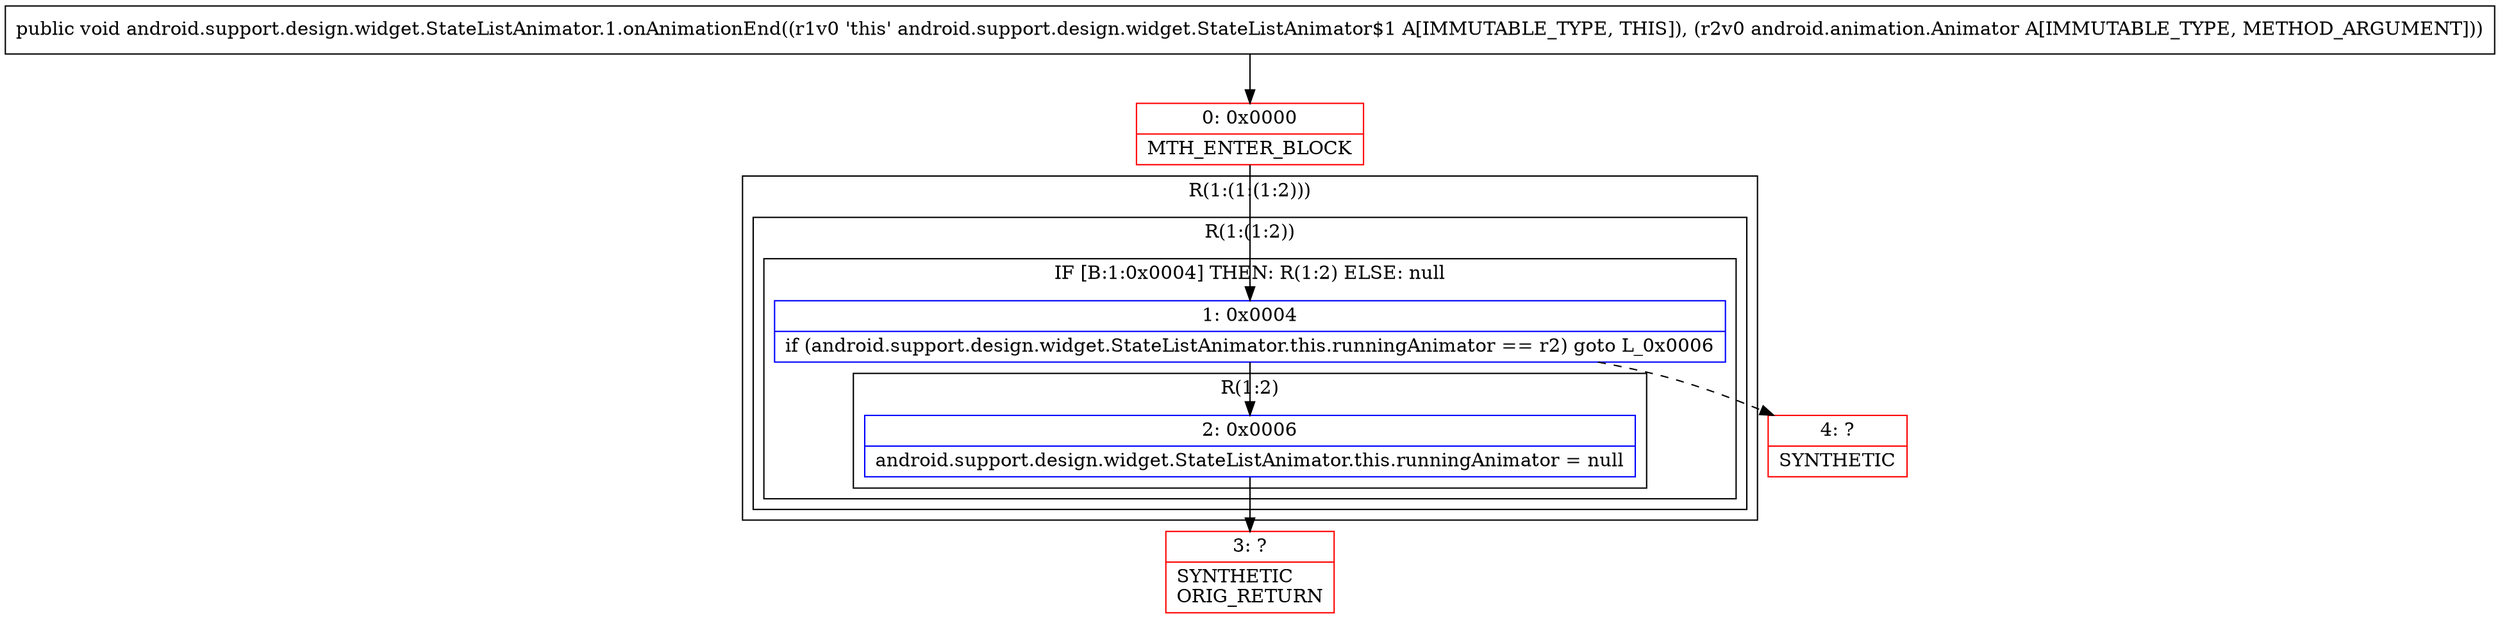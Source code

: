 digraph "CFG forandroid.support.design.widget.StateListAnimator.1.onAnimationEnd(Landroid\/animation\/Animator;)V" {
subgraph cluster_Region_100643075 {
label = "R(1:(1:(1:2)))";
node [shape=record,color=blue];
subgraph cluster_Region_2049289601 {
label = "R(1:(1:2))";
node [shape=record,color=blue];
subgraph cluster_IfRegion_1540619823 {
label = "IF [B:1:0x0004] THEN: R(1:2) ELSE: null";
node [shape=record,color=blue];
Node_1 [shape=record,label="{1\:\ 0x0004|if (android.support.design.widget.StateListAnimator.this.runningAnimator == r2) goto L_0x0006\l}"];
subgraph cluster_Region_1088032990 {
label = "R(1:2)";
node [shape=record,color=blue];
Node_2 [shape=record,label="{2\:\ 0x0006|android.support.design.widget.StateListAnimator.this.runningAnimator = null\l}"];
}
}
}
}
Node_0 [shape=record,color=red,label="{0\:\ 0x0000|MTH_ENTER_BLOCK\l}"];
Node_3 [shape=record,color=red,label="{3\:\ ?|SYNTHETIC\lORIG_RETURN\l}"];
Node_4 [shape=record,color=red,label="{4\:\ ?|SYNTHETIC\l}"];
MethodNode[shape=record,label="{public void android.support.design.widget.StateListAnimator.1.onAnimationEnd((r1v0 'this' android.support.design.widget.StateListAnimator$1 A[IMMUTABLE_TYPE, THIS]), (r2v0 android.animation.Animator A[IMMUTABLE_TYPE, METHOD_ARGUMENT])) }"];
MethodNode -> Node_0;
Node_1 -> Node_2;
Node_1 -> Node_4[style=dashed];
Node_2 -> Node_3;
Node_0 -> Node_1;
}

